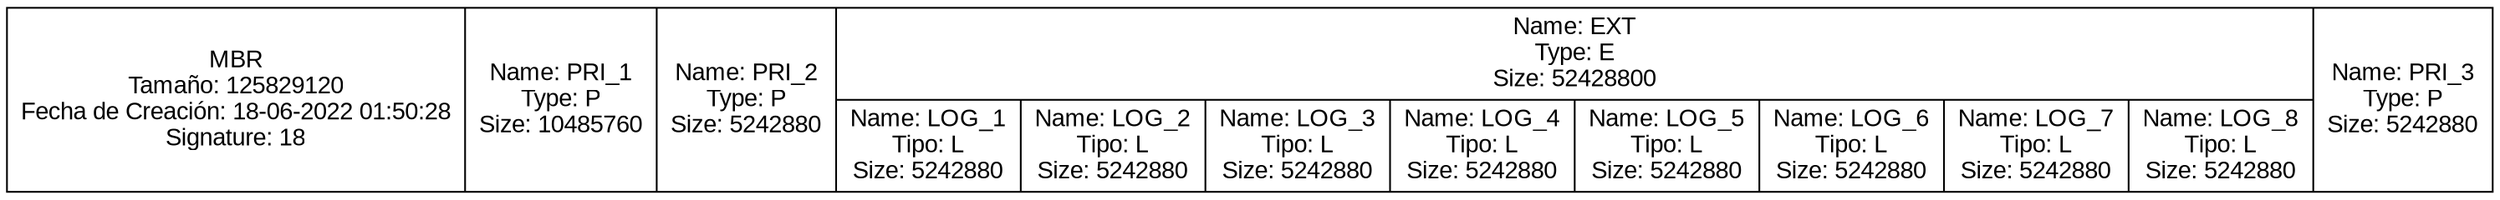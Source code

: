 digraph D {

    node [fontname="Arial"];

    node_A [shape=record label="    MBR\nTamaño: 125829120\nFecha de Creación:  18-06-2022 01:50:28\nSignature: 18|Name: PRI_1\nType: P\nSize: 10485760\n|Name: PRI_2\nType: P\nSize: 5242880\n|{Name: EXT\nType: E\nSize: 52428800\n|{Name: LOG_1\nTipo: L\nSize: 5242880\n|Name: LOG_2\nTipo: L\nSize: 5242880\n|Name: LOG_3\nTipo: L\nSize: 5242880\n|Name: LOG_4\nTipo: L\nSize: 5242880\n|Name: LOG_5\nTipo: L\nSize: 5242880\n|Name: LOG_6\nTipo: L\nSize: 5242880\n|Name: LOG_7\nTipo: L\nSize: 5242880\n|Name: LOG_8\nTipo: L\nSize: 5242880\n}}|Name: PRI_3\nType: P\nSize: 5242880\n"];

}